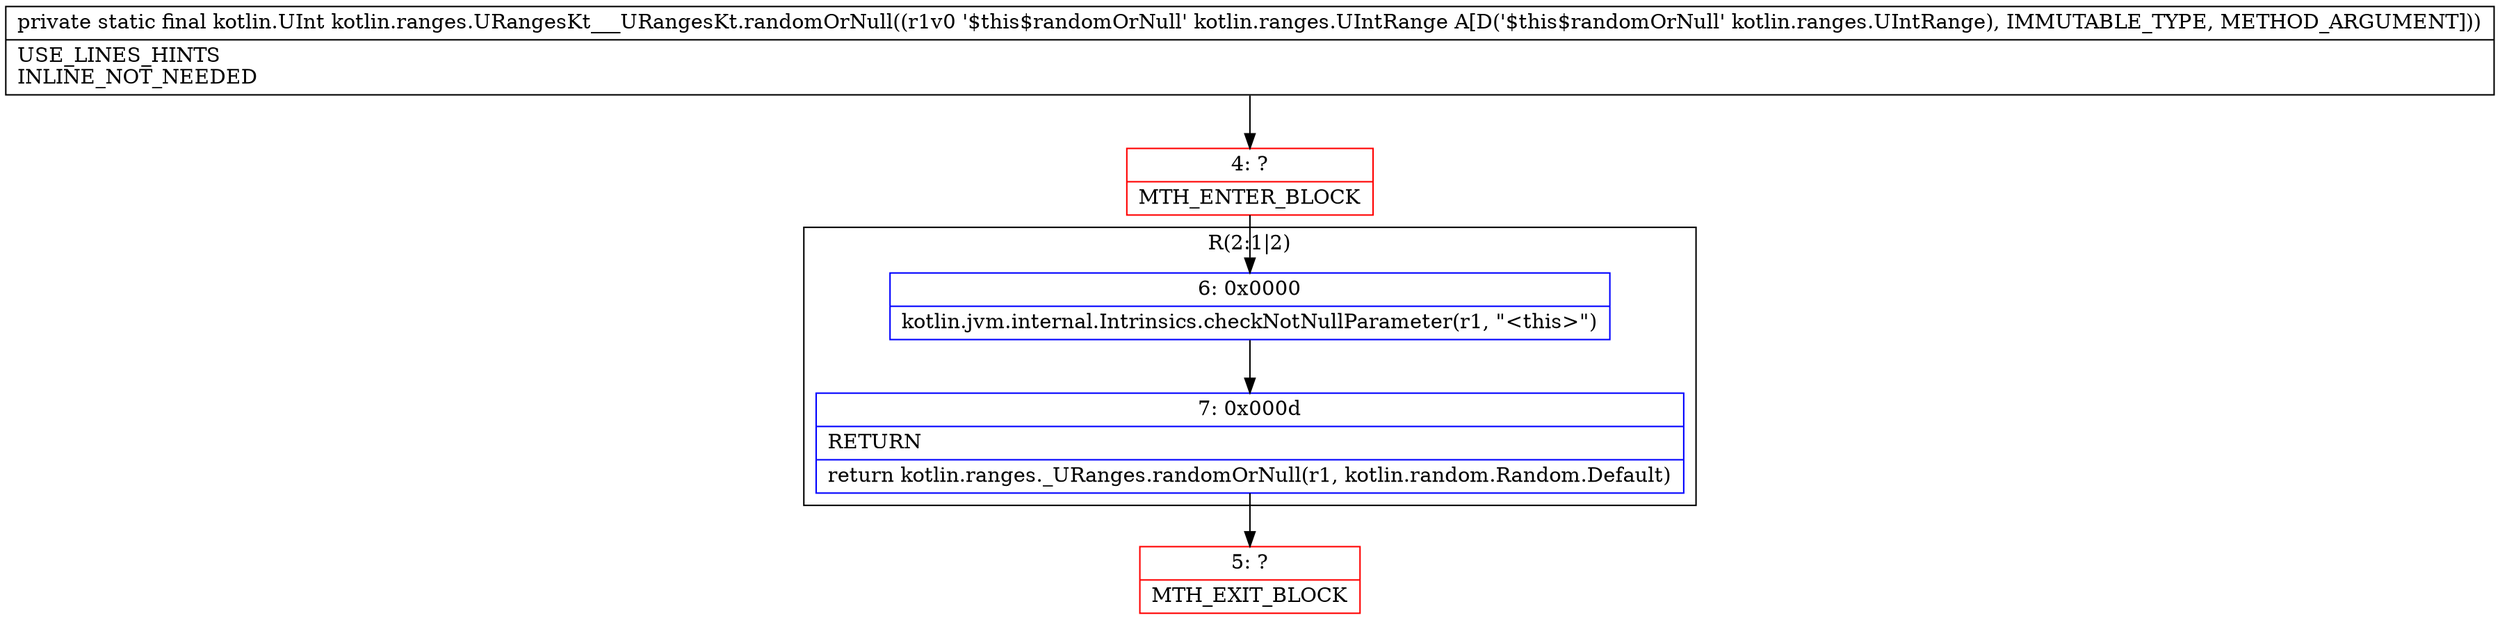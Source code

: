 digraph "CFG forkotlin.ranges.URangesKt___URangesKt.randomOrNull(Lkotlin\/ranges\/UIntRange;)Lkotlin\/UInt;" {
subgraph cluster_Region_1832485558 {
label = "R(2:1|2)";
node [shape=record,color=blue];
Node_6 [shape=record,label="{6\:\ 0x0000|kotlin.jvm.internal.Intrinsics.checkNotNullParameter(r1, \"\<this\>\")\l}"];
Node_7 [shape=record,label="{7\:\ 0x000d|RETURN\l|return kotlin.ranges._URanges.randomOrNull(r1, kotlin.random.Random.Default)\l}"];
}
Node_4 [shape=record,color=red,label="{4\:\ ?|MTH_ENTER_BLOCK\l}"];
Node_5 [shape=record,color=red,label="{5\:\ ?|MTH_EXIT_BLOCK\l}"];
MethodNode[shape=record,label="{private static final kotlin.UInt kotlin.ranges.URangesKt___URangesKt.randomOrNull((r1v0 '$this$randomOrNull' kotlin.ranges.UIntRange A[D('$this$randomOrNull' kotlin.ranges.UIntRange), IMMUTABLE_TYPE, METHOD_ARGUMENT]))  | USE_LINES_HINTS\lINLINE_NOT_NEEDED\l}"];
MethodNode -> Node_4;Node_6 -> Node_7;
Node_7 -> Node_5;
Node_4 -> Node_6;
}


